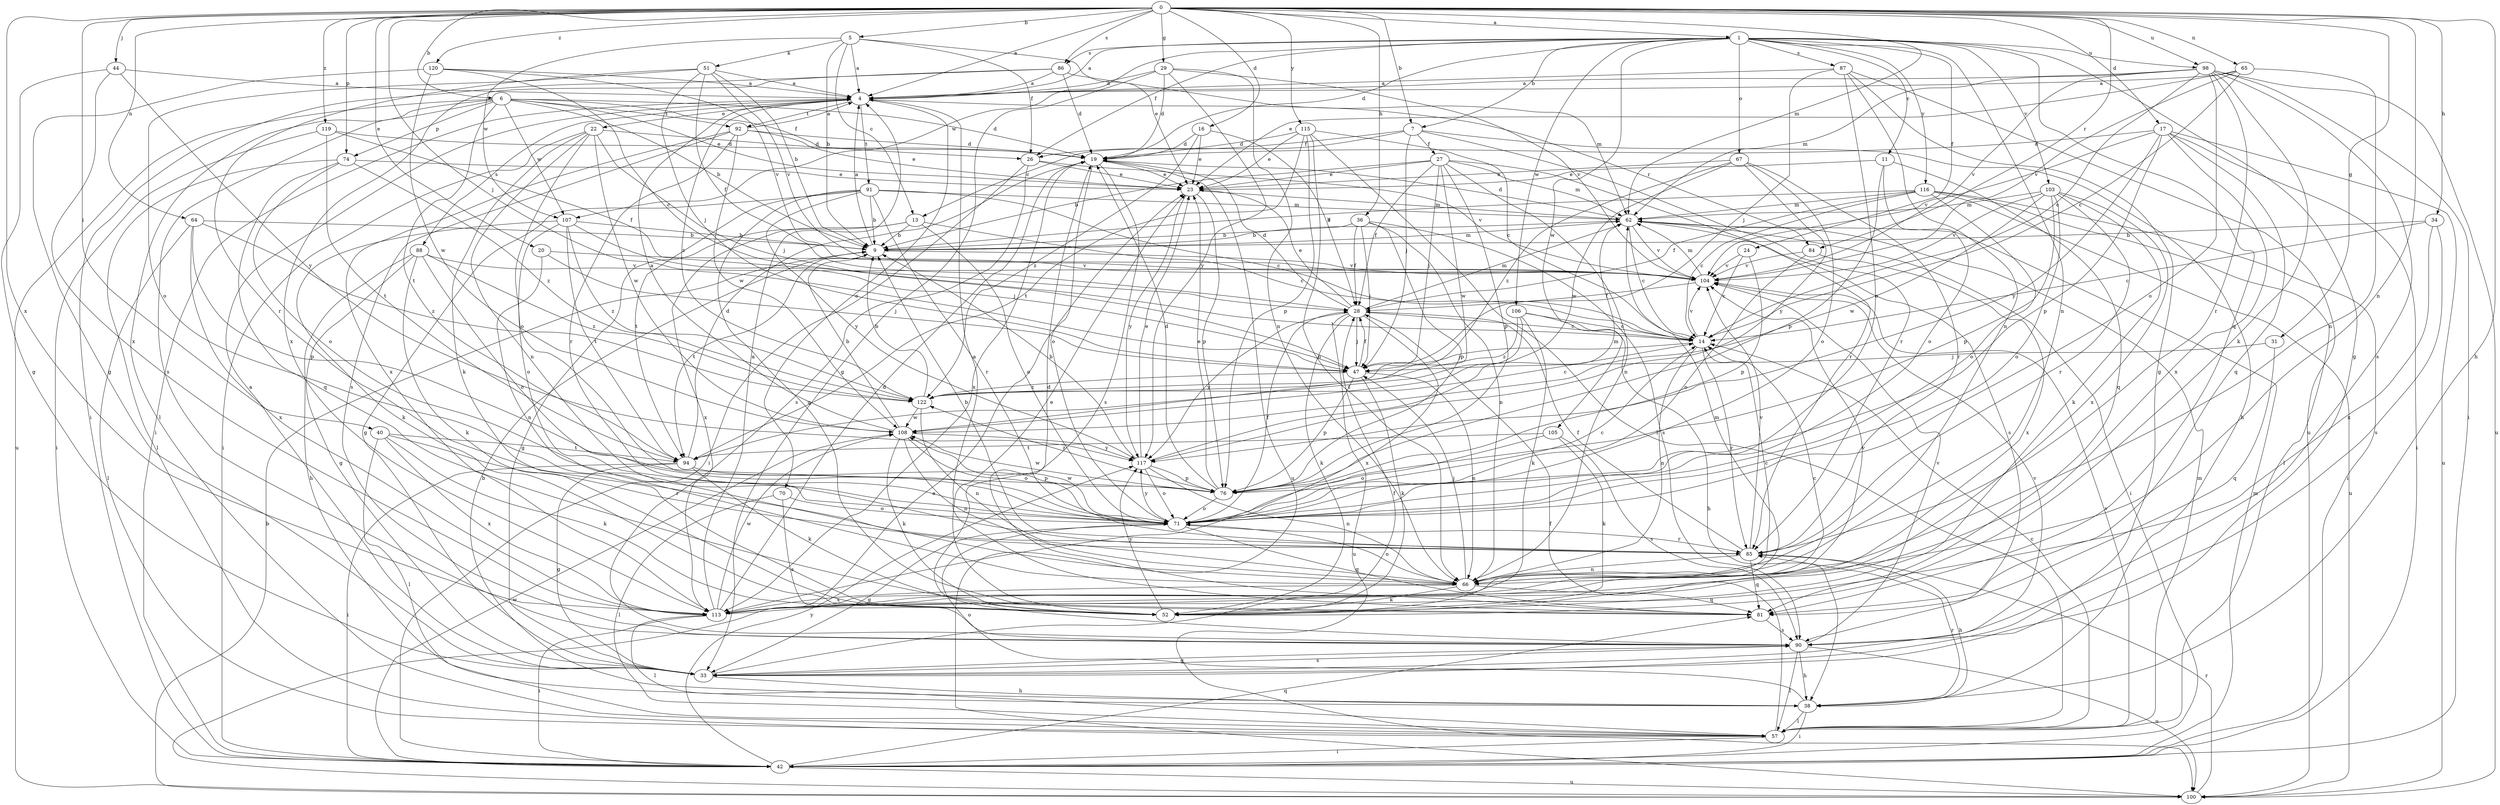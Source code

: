 strict digraph  {
0;
1;
4;
5;
6;
7;
9;
11;
13;
14;
16;
17;
19;
20;
22;
23;
24;
26;
27;
28;
29;
31;
33;
34;
36;
38;
40;
42;
44;
47;
51;
52;
57;
62;
64;
65;
66;
67;
70;
71;
74;
76;
81;
84;
85;
86;
87;
88;
90;
91;
92;
94;
98;
100;
103;
104;
105;
106;
107;
108;
113;
115;
116;
117;
119;
120;
122;
0 -> 1  [label=a];
0 -> 4  [label=a];
0 -> 5  [label=b];
0 -> 6  [label=b];
0 -> 7  [label=b];
0 -> 16  [label=d];
0 -> 17  [label=d];
0 -> 20  [label=e];
0 -> 29  [label=g];
0 -> 31  [label=g];
0 -> 34  [label=h];
0 -> 36  [label=h];
0 -> 38  [label=h];
0 -> 40  [label=i];
0 -> 44  [label=j];
0 -> 47  [label=j];
0 -> 62  [label=m];
0 -> 64  [label=n];
0 -> 65  [label=n];
0 -> 66  [label=n];
0 -> 74  [label=p];
0 -> 84  [label=r];
0 -> 86  [label=s];
0 -> 98  [label=u];
0 -> 113  [label=x];
0 -> 115  [label=y];
0 -> 119  [label=z];
0 -> 120  [label=z];
1 -> 4  [label=a];
1 -> 7  [label=b];
1 -> 11  [label=c];
1 -> 19  [label=d];
1 -> 24  [label=f];
1 -> 26  [label=f];
1 -> 33  [label=g];
1 -> 66  [label=n];
1 -> 67  [label=o];
1 -> 81  [label=q];
1 -> 86  [label=s];
1 -> 87  [label=s];
1 -> 98  [label=u];
1 -> 103  [label=v];
1 -> 105  [label=w];
1 -> 106  [label=w];
1 -> 107  [label=w];
1 -> 116  [label=y];
4 -> 22  [label=e];
4 -> 42  [label=i];
4 -> 70  [label=o];
4 -> 84  [label=r];
4 -> 88  [label=s];
4 -> 91  [label=t];
4 -> 92  [label=t];
4 -> 122  [label=z];
5 -> 4  [label=a];
5 -> 9  [label=b];
5 -> 13  [label=c];
5 -> 23  [label=e];
5 -> 26  [label=f];
5 -> 51  [label=k];
5 -> 107  [label=w];
6 -> 9  [label=b];
6 -> 19  [label=d];
6 -> 23  [label=e];
6 -> 26  [label=f];
6 -> 57  [label=l];
6 -> 74  [label=p];
6 -> 90  [label=s];
6 -> 92  [label=t];
6 -> 94  [label=t];
6 -> 100  [label=u];
6 -> 107  [label=w];
7 -> 13  [label=c];
7 -> 26  [label=f];
7 -> 27  [label=f];
7 -> 38  [label=h];
7 -> 47  [label=j];
7 -> 85  [label=r];
9 -> 4  [label=a];
9 -> 62  [label=m];
9 -> 94  [label=t];
9 -> 104  [label=v];
11 -> 23  [label=e];
11 -> 71  [label=o];
11 -> 76  [label=p];
11 -> 81  [label=q];
13 -> 9  [label=b];
13 -> 14  [label=c];
13 -> 33  [label=g];
13 -> 71  [label=o];
13 -> 113  [label=x];
14 -> 47  [label=j];
14 -> 66  [label=n];
14 -> 85  [label=r];
14 -> 104  [label=v];
16 -> 19  [label=d];
16 -> 23  [label=e];
16 -> 28  [label=f];
16 -> 122  [label=z];
17 -> 19  [label=d];
17 -> 42  [label=i];
17 -> 76  [label=p];
17 -> 81  [label=q];
17 -> 100  [label=u];
17 -> 104  [label=v];
17 -> 113  [label=x];
17 -> 117  [label=y];
19 -> 23  [label=e];
19 -> 71  [label=o];
19 -> 90  [label=s];
19 -> 100  [label=u];
19 -> 113  [label=x];
20 -> 47  [label=j];
20 -> 66  [label=n];
20 -> 104  [label=v];
22 -> 19  [label=d];
22 -> 42  [label=i];
22 -> 47  [label=j];
22 -> 52  [label=k];
22 -> 66  [label=n];
22 -> 71  [label=o];
22 -> 108  [label=w];
23 -> 62  [label=m];
23 -> 76  [label=p];
23 -> 117  [label=y];
24 -> 14  [label=c];
24 -> 76  [label=p];
24 -> 104  [label=v];
26 -> 23  [label=e];
26 -> 42  [label=i];
26 -> 90  [label=s];
26 -> 104  [label=v];
27 -> 9  [label=b];
27 -> 23  [label=e];
27 -> 28  [label=f];
27 -> 47  [label=j];
27 -> 62  [label=m];
27 -> 66  [label=n];
27 -> 76  [label=p];
27 -> 85  [label=r];
27 -> 108  [label=w];
28 -> 14  [label=c];
28 -> 19  [label=d];
28 -> 23  [label=e];
28 -> 47  [label=j];
28 -> 52  [label=k];
28 -> 62  [label=m];
28 -> 100  [label=u];
28 -> 113  [label=x];
28 -> 117  [label=y];
29 -> 4  [label=a];
29 -> 19  [label=d];
29 -> 33  [label=g];
29 -> 66  [label=n];
29 -> 104  [label=v];
29 -> 117  [label=y];
31 -> 47  [label=j];
31 -> 81  [label=q];
33 -> 4  [label=a];
33 -> 28  [label=f];
33 -> 38  [label=h];
33 -> 90  [label=s];
33 -> 104  [label=v];
34 -> 9  [label=b];
34 -> 14  [label=c];
34 -> 90  [label=s];
34 -> 113  [label=x];
36 -> 9  [label=b];
36 -> 28  [label=f];
36 -> 47  [label=j];
36 -> 66  [label=n];
36 -> 76  [label=p];
36 -> 90  [label=s];
38 -> 9  [label=b];
38 -> 42  [label=i];
38 -> 57  [label=l];
38 -> 71  [label=o];
38 -> 85  [label=r];
40 -> 52  [label=k];
40 -> 57  [label=l];
40 -> 85  [label=r];
40 -> 94  [label=t];
40 -> 113  [label=x];
42 -> 62  [label=m];
42 -> 81  [label=q];
42 -> 100  [label=u];
42 -> 108  [label=w];
42 -> 117  [label=y];
44 -> 4  [label=a];
44 -> 33  [label=g];
44 -> 113  [label=x];
44 -> 117  [label=y];
47 -> 28  [label=f];
47 -> 52  [label=k];
47 -> 66  [label=n];
47 -> 76  [label=p];
47 -> 122  [label=z];
51 -> 4  [label=a];
51 -> 9  [label=b];
51 -> 28  [label=f];
51 -> 47  [label=j];
51 -> 71  [label=o];
51 -> 85  [label=r];
51 -> 104  [label=v];
52 -> 23  [label=e];
52 -> 104  [label=v];
52 -> 117  [label=y];
57 -> 14  [label=c];
57 -> 28  [label=f];
57 -> 42  [label=i];
57 -> 62  [label=m];
57 -> 104  [label=v];
62 -> 9  [label=b];
62 -> 14  [label=c];
62 -> 19  [label=d];
62 -> 42  [label=i];
62 -> 90  [label=s];
62 -> 104  [label=v];
64 -> 9  [label=b];
64 -> 57  [label=l];
64 -> 76  [label=p];
64 -> 113  [label=x];
64 -> 122  [label=z];
65 -> 4  [label=a];
65 -> 14  [label=c];
65 -> 23  [label=e];
65 -> 66  [label=n];
65 -> 104  [label=v];
66 -> 14  [label=c];
66 -> 47  [label=j];
66 -> 52  [label=k];
66 -> 71  [label=o];
66 -> 81  [label=q];
66 -> 113  [label=x];
67 -> 23  [label=e];
67 -> 71  [label=o];
67 -> 85  [label=r];
67 -> 108  [label=w];
67 -> 117  [label=y];
67 -> 122  [label=z];
70 -> 57  [label=l];
70 -> 71  [label=o];
70 -> 90  [label=s];
71 -> 14  [label=c];
71 -> 28  [label=f];
71 -> 33  [label=g];
71 -> 81  [label=q];
71 -> 85  [label=r];
71 -> 108  [label=w];
71 -> 117  [label=y];
74 -> 23  [label=e];
74 -> 57  [label=l];
74 -> 71  [label=o];
74 -> 81  [label=q];
74 -> 122  [label=z];
76 -> 19  [label=d];
76 -> 23  [label=e];
76 -> 71  [label=o];
76 -> 108  [label=w];
76 -> 122  [label=z];
81 -> 4  [label=a];
81 -> 19  [label=d];
81 -> 90  [label=s];
84 -> 71  [label=o];
84 -> 104  [label=v];
84 -> 113  [label=x];
85 -> 9  [label=b];
85 -> 28  [label=f];
85 -> 38  [label=h];
85 -> 66  [label=n];
85 -> 81  [label=q];
85 -> 104  [label=v];
86 -> 4  [label=a];
86 -> 19  [label=d];
86 -> 42  [label=i];
86 -> 62  [label=m];
86 -> 113  [label=x];
87 -> 4  [label=a];
87 -> 33  [label=g];
87 -> 47  [label=j];
87 -> 66  [label=n];
87 -> 71  [label=o];
87 -> 100  [label=u];
88 -> 33  [label=g];
88 -> 38  [label=h];
88 -> 52  [label=k];
88 -> 71  [label=o];
88 -> 104  [label=v];
88 -> 122  [label=z];
90 -> 33  [label=g];
90 -> 38  [label=h];
90 -> 57  [label=l];
90 -> 100  [label=u];
90 -> 104  [label=v];
91 -> 9  [label=b];
91 -> 14  [label=c];
91 -> 33  [label=g];
91 -> 62  [label=m];
91 -> 81  [label=q];
91 -> 85  [label=r];
91 -> 94  [label=t];
91 -> 117  [label=y];
92 -> 4  [label=a];
92 -> 19  [label=d];
92 -> 23  [label=e];
92 -> 85  [label=r];
92 -> 90  [label=s];
92 -> 108  [label=w];
92 -> 113  [label=x];
94 -> 19  [label=d];
94 -> 33  [label=g];
94 -> 42  [label=i];
94 -> 52  [label=k];
94 -> 76  [label=p];
98 -> 4  [label=a];
98 -> 14  [label=c];
98 -> 42  [label=i];
98 -> 52  [label=k];
98 -> 62  [label=m];
98 -> 71  [label=o];
98 -> 85  [label=r];
98 -> 90  [label=s];
98 -> 100  [label=u];
98 -> 104  [label=v];
100 -> 9  [label=b];
100 -> 23  [label=e];
100 -> 85  [label=r];
103 -> 52  [label=k];
103 -> 62  [label=m];
103 -> 71  [label=o];
103 -> 76  [label=p];
103 -> 85  [label=r];
103 -> 104  [label=v];
103 -> 108  [label=w];
103 -> 113  [label=x];
104 -> 28  [label=f];
104 -> 62  [label=m];
105 -> 52  [label=k];
105 -> 71  [label=o];
105 -> 90  [label=s];
105 -> 94  [label=t];
106 -> 14  [label=c];
106 -> 38  [label=h];
106 -> 52  [label=k];
106 -> 94  [label=t];
106 -> 122  [label=z];
107 -> 9  [label=b];
107 -> 47  [label=j];
107 -> 52  [label=k];
107 -> 71  [label=o];
107 -> 94  [label=t];
107 -> 122  [label=z];
108 -> 4  [label=a];
108 -> 9  [label=b];
108 -> 52  [label=k];
108 -> 66  [label=n];
108 -> 71  [label=o];
108 -> 117  [label=y];
113 -> 4  [label=a];
113 -> 14  [label=c];
113 -> 19  [label=d];
113 -> 42  [label=i];
113 -> 57  [label=l];
113 -> 62  [label=m];
113 -> 108  [label=w];
115 -> 14  [label=c];
115 -> 19  [label=d];
115 -> 23  [label=e];
115 -> 57  [label=l];
115 -> 66  [label=n];
115 -> 76  [label=p];
115 -> 94  [label=t];
116 -> 9  [label=b];
116 -> 14  [label=c];
116 -> 28  [label=f];
116 -> 42  [label=i];
116 -> 57  [label=l];
116 -> 62  [label=m];
116 -> 71  [label=o];
116 -> 100  [label=u];
117 -> 9  [label=b];
117 -> 23  [label=e];
117 -> 62  [label=m];
117 -> 66  [label=n];
117 -> 71  [label=o];
117 -> 76  [label=p];
119 -> 19  [label=d];
119 -> 28  [label=f];
119 -> 42  [label=i];
119 -> 94  [label=t];
120 -> 4  [label=a];
120 -> 14  [label=c];
120 -> 33  [label=g];
120 -> 104  [label=v];
120 -> 108  [label=w];
122 -> 9  [label=b];
122 -> 14  [label=c];
122 -> 66  [label=n];
122 -> 108  [label=w];
}
